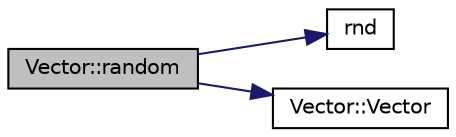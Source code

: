 digraph "Vector::random"
{
  edge [fontname="Helvetica",fontsize="10",labelfontname="Helvetica",labelfontsize="10"];
  node [fontname="Helvetica",fontsize="10",shape=record];
  rankdir="LR";
  Node1 [label="Vector::random",height=0.2,width=0.4,color="black", fillcolor="grey75", style="filled", fontcolor="black"];
  Node1 -> Node2 [color="midnightblue",fontsize="10",style="solid",fontname="Helvetica"];
  Node2 [label="rnd",height=0.2,width=0.4,color="black", fillcolor="white", style="filled",URL="$_basic_8h.html#a075d63a0b4e14b622d719c9f410032fc"];
  Node1 -> Node3 [color="midnightblue",fontsize="10",style="solid",fontname="Helvetica"];
  Node3 [label="Vector::Vector",height=0.2,width=0.4,color="black", fillcolor="white", style="filled",URL="$class_vector.html#a6f80c73b5f18dcf3f8e36065bdc8b9e5"];
}
